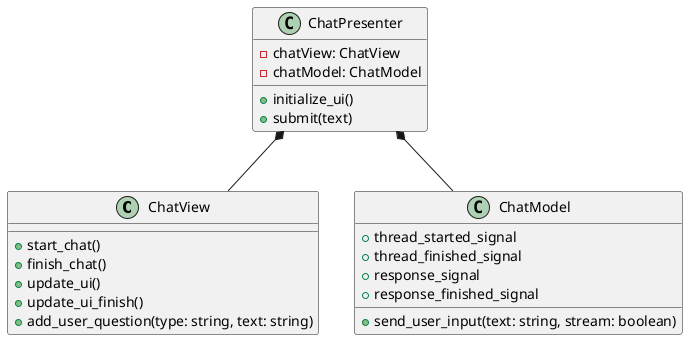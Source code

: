 @startuml
class ChatView {
    +start_chat()
    +finish_chat()
    +update_ui()
    +update_ui_finish()
    +add_user_question(type: string, text: string)
}

class ChatModel {
    +thread_started_signal
    +thread_finished_signal
    +response_signal
    +response_finished_signal
    +send_user_input(text: string, stream: boolean)
}

class ChatPresenter {
    -chatView: ChatView
    -chatModel: ChatModel
    +initialize_ui()
    +submit(text)
}

ChatPresenter *-- ChatView
ChatPresenter *-- ChatModel

@enduml